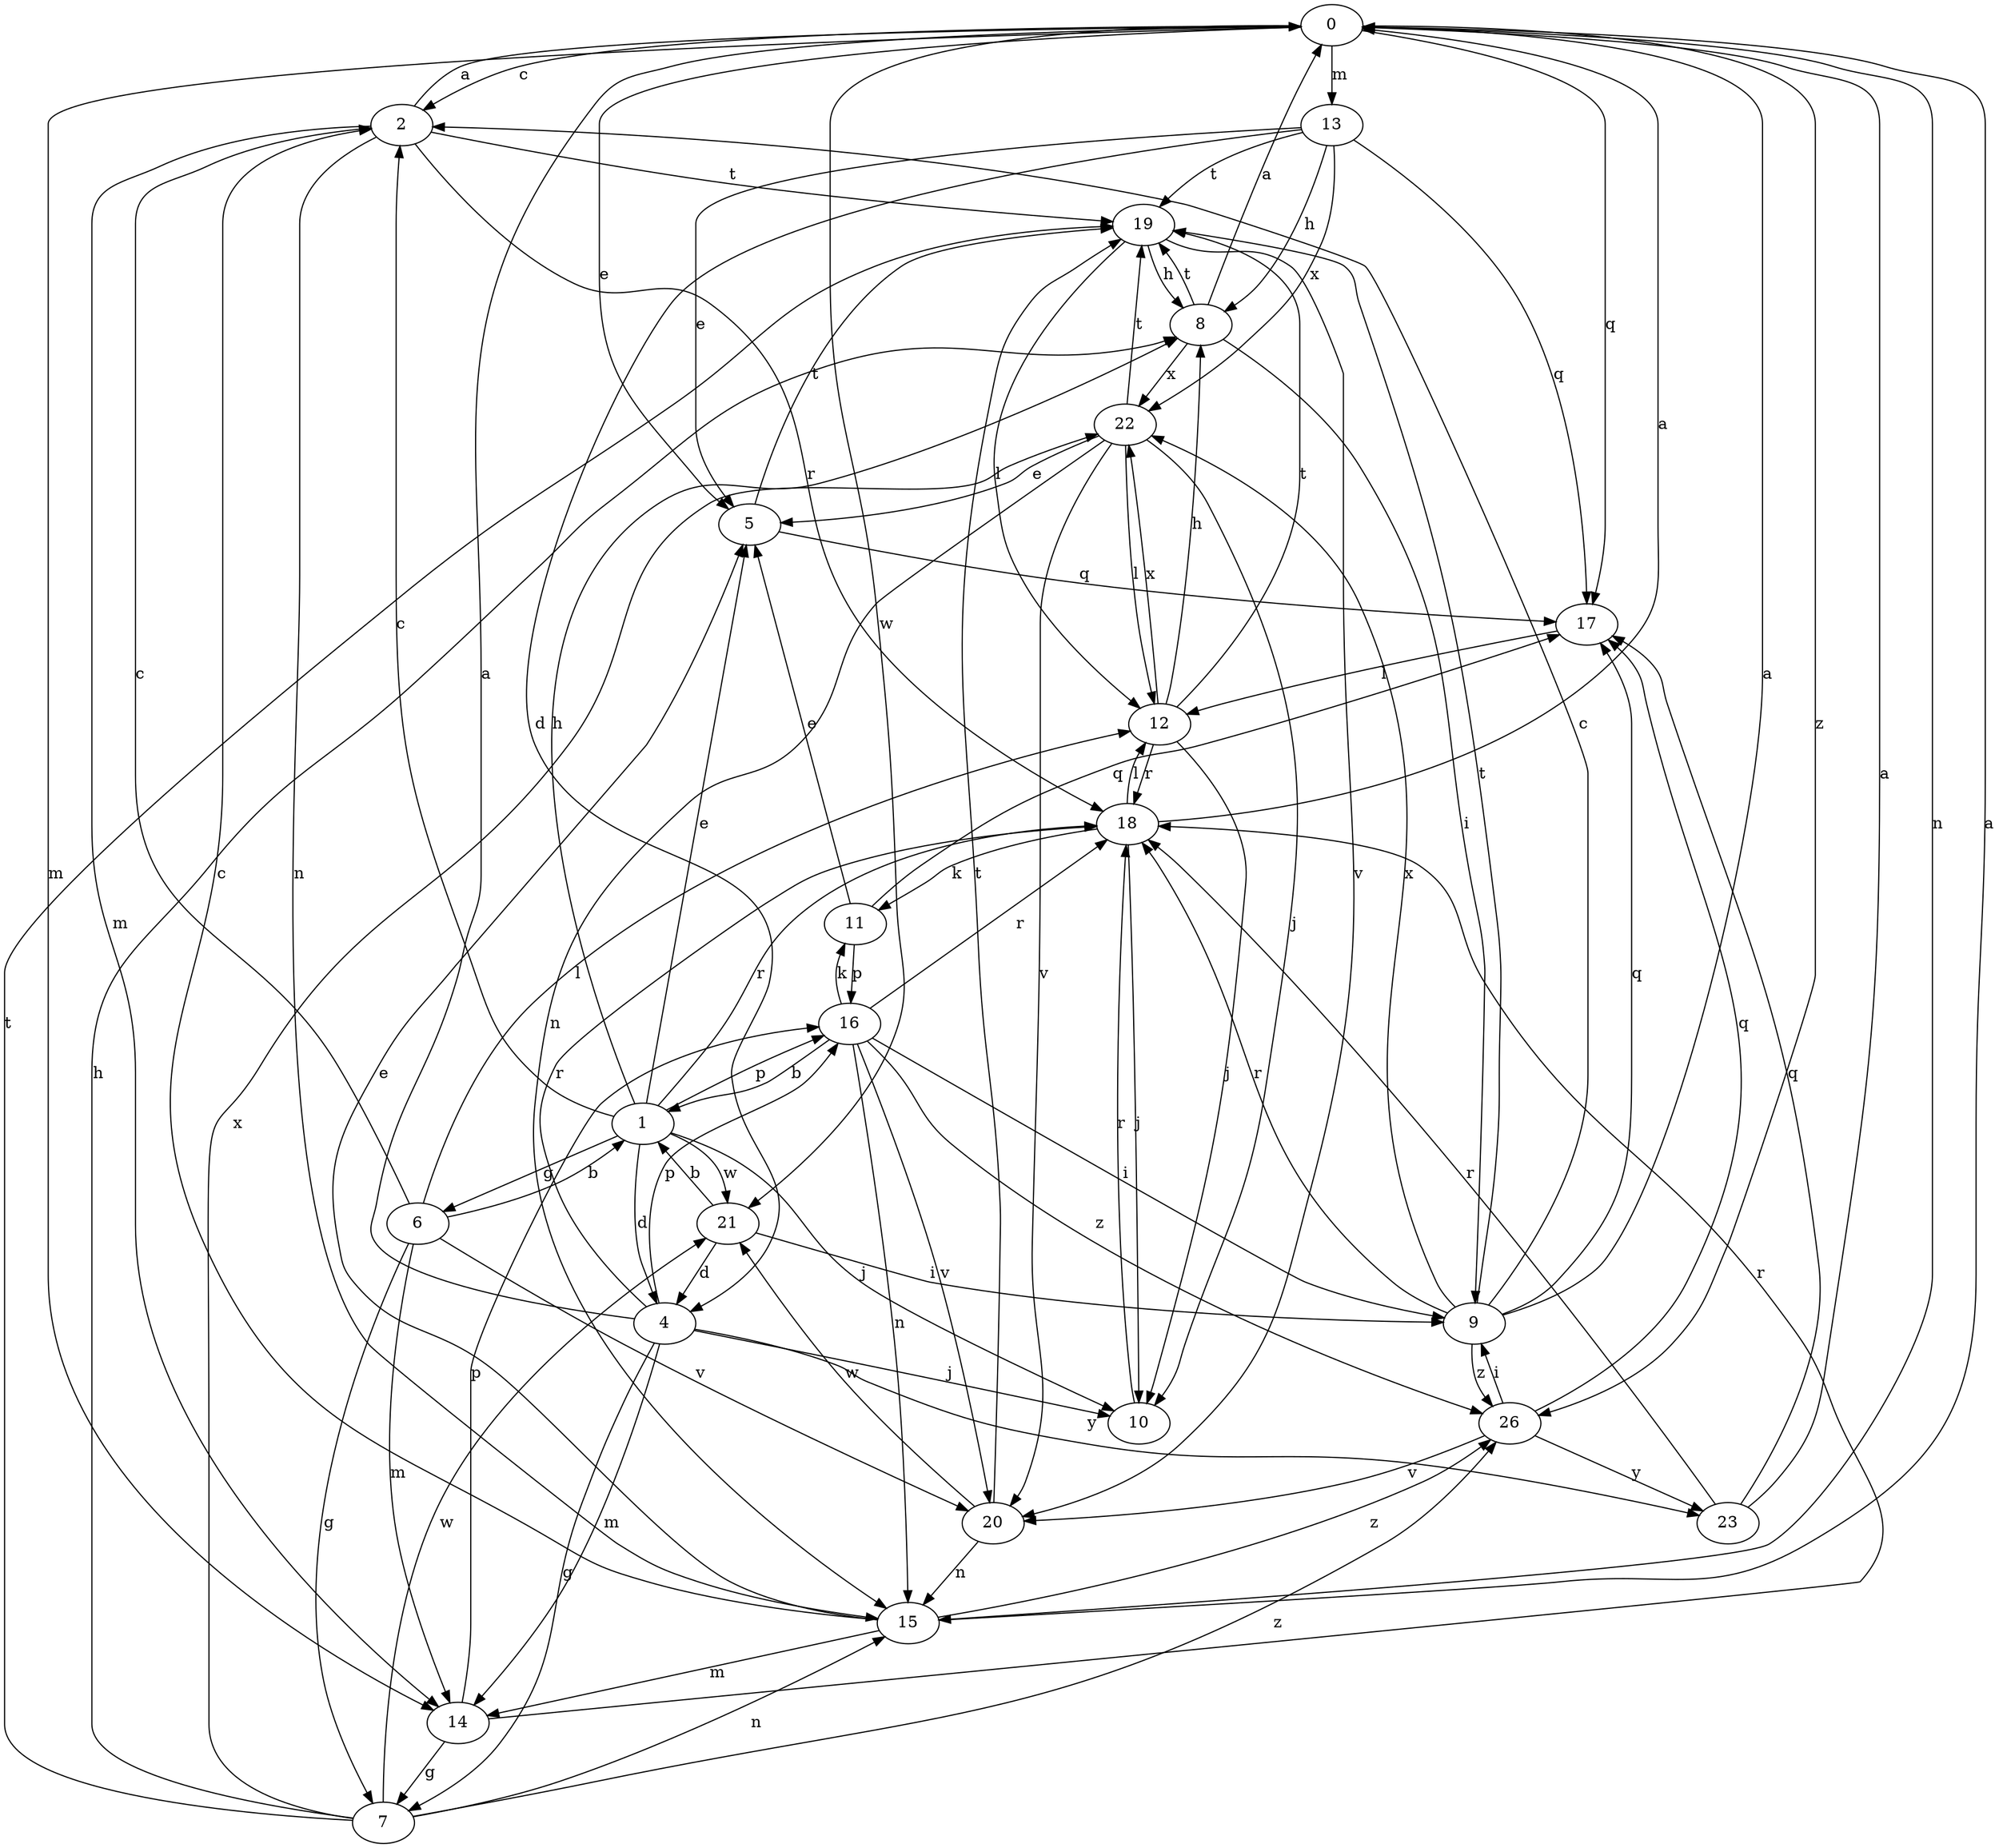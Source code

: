 strict digraph  {
0;
1;
2;
4;
5;
6;
7;
8;
9;
10;
11;
12;
13;
14;
15;
16;
17;
18;
19;
20;
21;
22;
23;
26;
0 -> 2  [label=c];
0 -> 5  [label=e];
0 -> 13  [label=m];
0 -> 14  [label=m];
0 -> 15  [label=n];
0 -> 17  [label=q];
0 -> 21  [label=w];
0 -> 26  [label=z];
1 -> 2  [label=c];
1 -> 4  [label=d];
1 -> 5  [label=e];
1 -> 6  [label=g];
1 -> 8  [label=h];
1 -> 10  [label=j];
1 -> 16  [label=p];
1 -> 18  [label=r];
1 -> 21  [label=w];
2 -> 0  [label=a];
2 -> 14  [label=m];
2 -> 15  [label=n];
2 -> 18  [label=r];
2 -> 19  [label=t];
4 -> 0  [label=a];
4 -> 7  [label=g];
4 -> 10  [label=j];
4 -> 14  [label=m];
4 -> 16  [label=p];
4 -> 18  [label=r];
4 -> 23  [label=y];
5 -> 17  [label=q];
5 -> 19  [label=t];
6 -> 1  [label=b];
6 -> 2  [label=c];
6 -> 7  [label=g];
6 -> 12  [label=l];
6 -> 14  [label=m];
6 -> 20  [label=v];
7 -> 8  [label=h];
7 -> 15  [label=n];
7 -> 19  [label=t];
7 -> 21  [label=w];
7 -> 22  [label=x];
7 -> 26  [label=z];
8 -> 0  [label=a];
8 -> 9  [label=i];
8 -> 19  [label=t];
8 -> 22  [label=x];
9 -> 0  [label=a];
9 -> 2  [label=c];
9 -> 17  [label=q];
9 -> 18  [label=r];
9 -> 19  [label=t];
9 -> 22  [label=x];
9 -> 26  [label=z];
10 -> 18  [label=r];
11 -> 5  [label=e];
11 -> 16  [label=p];
11 -> 17  [label=q];
12 -> 8  [label=h];
12 -> 10  [label=j];
12 -> 18  [label=r];
12 -> 19  [label=t];
12 -> 22  [label=x];
13 -> 4  [label=d];
13 -> 5  [label=e];
13 -> 8  [label=h];
13 -> 17  [label=q];
13 -> 19  [label=t];
13 -> 22  [label=x];
14 -> 7  [label=g];
14 -> 16  [label=p];
14 -> 18  [label=r];
15 -> 0  [label=a];
15 -> 2  [label=c];
15 -> 5  [label=e];
15 -> 14  [label=m];
15 -> 26  [label=z];
16 -> 1  [label=b];
16 -> 9  [label=i];
16 -> 11  [label=k];
16 -> 15  [label=n];
16 -> 18  [label=r];
16 -> 20  [label=v];
16 -> 26  [label=z];
17 -> 12  [label=l];
18 -> 0  [label=a];
18 -> 10  [label=j];
18 -> 11  [label=k];
18 -> 12  [label=l];
19 -> 8  [label=h];
19 -> 12  [label=l];
19 -> 20  [label=v];
20 -> 15  [label=n];
20 -> 19  [label=t];
20 -> 21  [label=w];
21 -> 1  [label=b];
21 -> 4  [label=d];
21 -> 9  [label=i];
22 -> 5  [label=e];
22 -> 10  [label=j];
22 -> 12  [label=l];
22 -> 15  [label=n];
22 -> 19  [label=t];
22 -> 20  [label=v];
23 -> 0  [label=a];
23 -> 17  [label=q];
23 -> 18  [label=r];
26 -> 9  [label=i];
26 -> 17  [label=q];
26 -> 20  [label=v];
26 -> 23  [label=y];
}

